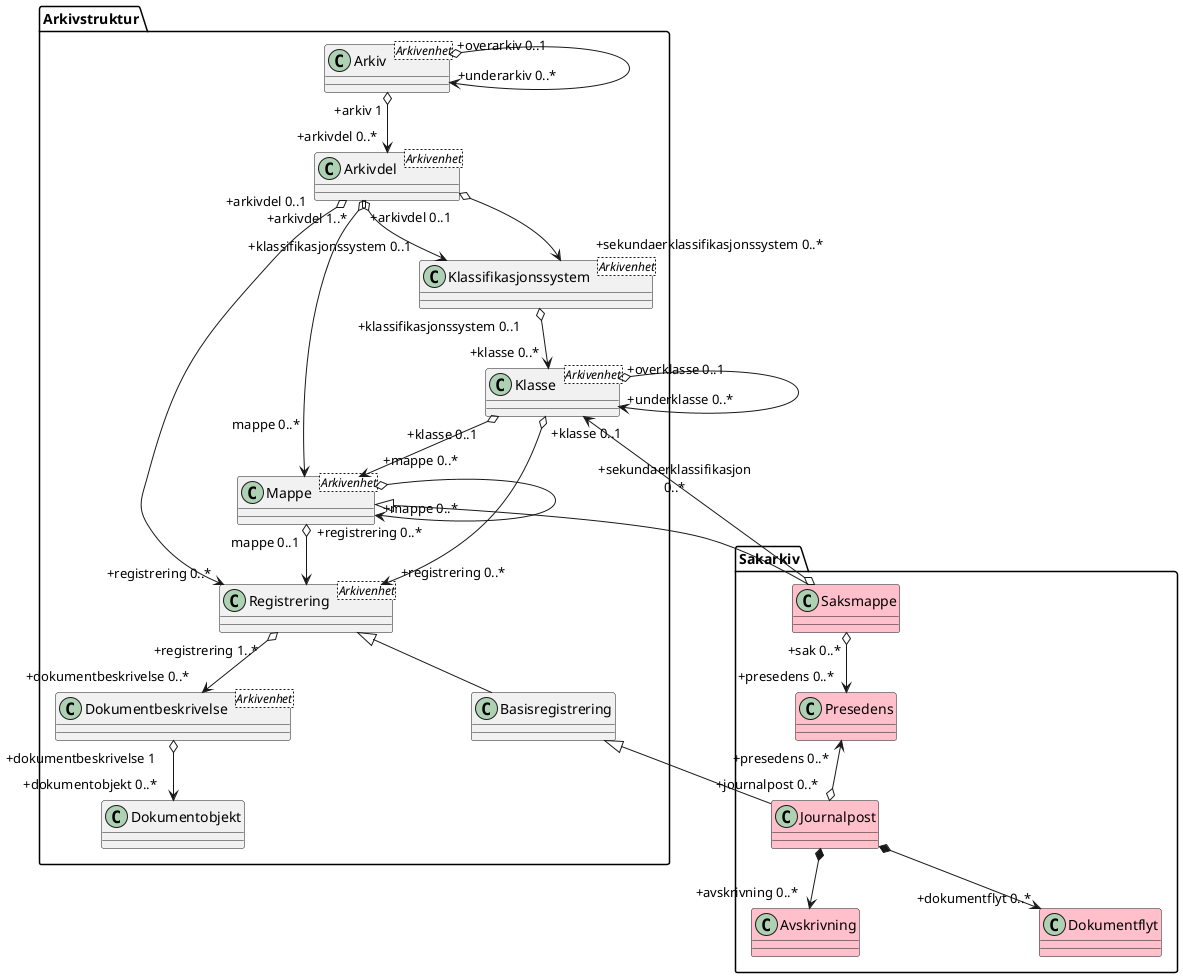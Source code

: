 @startuml
skinparam classAttributeIconSize 0
skinparam nodesep 180

class Arkivstruktur.Arkiv <Arkivenhet>
class Arkivstruktur.Arkivdel <Arkivenhet>
class Arkivstruktur.Klassifikasjonssystem <Arkivenhet>
class Arkivstruktur.Klasse <Arkivenhet>
class Arkivstruktur.Mappe <Arkivenhet>
class Arkivstruktur.Registrering <Arkivenhet>
class Arkivstruktur.Dokumentbeskrivelse <Arkivenhet>
class Sakarkiv.Saksmappe #pink
class Sakarkiv.Presedens #pink
class Sakarkiv.Journalpost #pink
class Sakarkiv.Avskrivning #pink
class Sakarkiv.Dokumentflyt #pink

Arkivstruktur.Arkiv "+overarkiv 0..1" o-> "+underarkiv 0..*" Arkivstruktur.Arkiv
Arkivstruktur.Arkiv "+arkiv 1" o--> "+arkivdel 0..*" Arkivstruktur.Arkivdel
Arkivstruktur.Arkivdel "+arkivdel 1..*" o--> "+klassifikasjonssystem 0..1" Arkivstruktur.Klassifikasjonssystem
Arkivstruktur.Arkivdel o--> "+sekundaerklassifikasjonssystem 0..*" Arkivstruktur.Klassifikasjonssystem
Arkivstruktur.Klassifikasjonssystem "+klassifikasjonssystem 0..1" o--> "+klasse 0..*" Arkivstruktur.Klasse
Arkivstruktur.Klasse "+overklasse 0..1" o--> "+underklasse 0..*" Arkivstruktur.Klasse
Arkivstruktur.Klasse "+klasse 0..1" o--> "+mappe 0..*" Arkivstruktur.Mappe
Arkivstruktur.Mappe o--> "+mappe 0..*" Arkivstruktur.Mappe
Arkivstruktur.Mappe <|-- Sakarkiv.Saksmappe
Arkivstruktur.Klasse "\n\n+sekundaerklassifikasjon\n0..*" <--o Sakarkiv.Saksmappe
Arkivstruktur.Mappe "mappe 0..1" o--> "+registrering 0..*\n\n" Arkivstruktur.Registrering
Arkivstruktur.Mappe "mappe 0..*\n\n" <--o "+arkivdel 0..1" Arkivstruktur.Arkivdel
Arkivstruktur.Klasse "+klasse 0..1" o--> "+registrering 0..*" Arkivstruktur.Registrering
Arkivstruktur.Registrering "+registrering 1..*" o--> "+dokumentbeskrivelse 0..*" Arkivstruktur.Dokumentbeskrivelse
Arkivstruktur.Registrering "+registrering 0..*" <--o "+arkivdel 0..1" Arkivstruktur.Arkivdel
Arkivstruktur.Registrering <|-- Arkivstruktur.Basisregistrering
Arkivstruktur.Dokumentbeskrivelse "+dokumentbeskrivelse 1" o--> "+dokumentobjekt 0..*" Arkivstruktur.Dokumentobjekt
Sakarkiv.Saksmappe "+sak 0..*" o--> "+presedens 0..*" Sakarkiv.Presedens
Arkivstruktur.Basisregistrering <|-- Sakarkiv.Journalpost
Sakarkiv.Presedens "+presedens 0..*" <--o "+journalpost 0..*" Sakarkiv.Journalpost
Sakarkiv.Journalpost *--> "+avskrivning 0..*" Sakarkiv.Avskrivning
Sakarkiv.Journalpost *--> "+dokumentflyt 0..*" Sakarkiv.Dokumentflyt
@enduml

